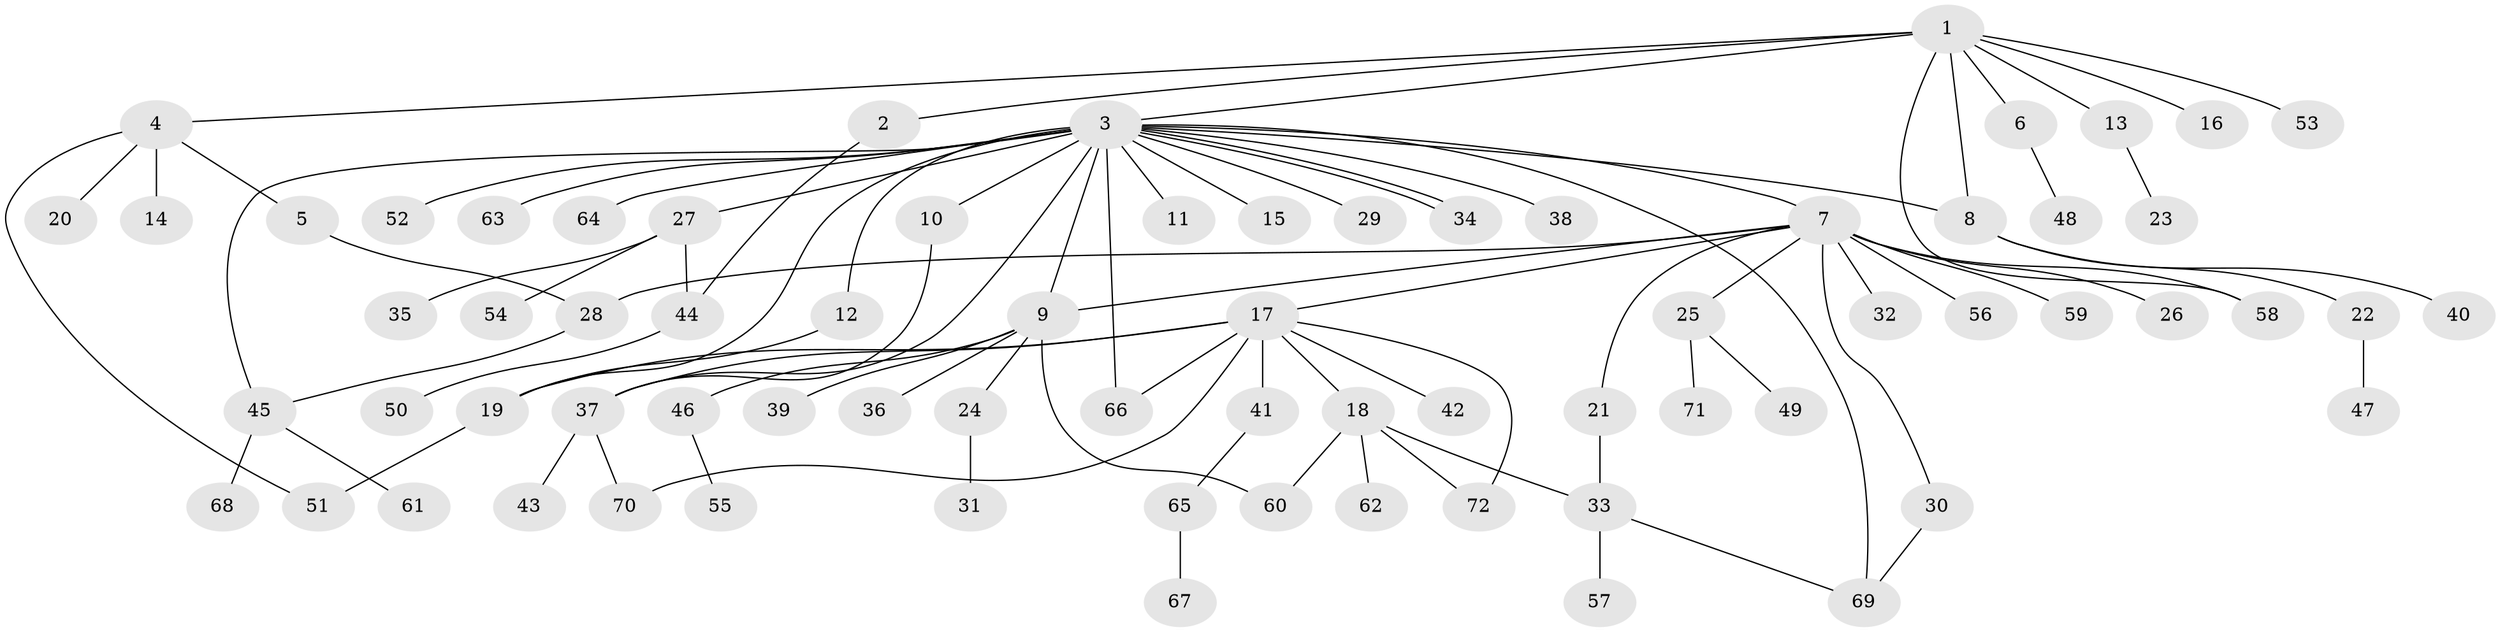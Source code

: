 // Generated by graph-tools (version 1.1) at 2025/11/02/27/25 16:11:11]
// undirected, 72 vertices, 90 edges
graph export_dot {
graph [start="1"]
  node [color=gray90,style=filled];
  1;
  2;
  3;
  4;
  5;
  6;
  7;
  8;
  9;
  10;
  11;
  12;
  13;
  14;
  15;
  16;
  17;
  18;
  19;
  20;
  21;
  22;
  23;
  24;
  25;
  26;
  27;
  28;
  29;
  30;
  31;
  32;
  33;
  34;
  35;
  36;
  37;
  38;
  39;
  40;
  41;
  42;
  43;
  44;
  45;
  46;
  47;
  48;
  49;
  50;
  51;
  52;
  53;
  54;
  55;
  56;
  57;
  58;
  59;
  60;
  61;
  62;
  63;
  64;
  65;
  66;
  67;
  68;
  69;
  70;
  71;
  72;
  1 -- 2;
  1 -- 3;
  1 -- 4;
  1 -- 6;
  1 -- 8;
  1 -- 13;
  1 -- 16;
  1 -- 53;
  1 -- 58;
  2 -- 44;
  3 -- 7;
  3 -- 8;
  3 -- 9;
  3 -- 10;
  3 -- 11;
  3 -- 12;
  3 -- 15;
  3 -- 19;
  3 -- 27;
  3 -- 29;
  3 -- 34;
  3 -- 34;
  3 -- 37;
  3 -- 38;
  3 -- 45;
  3 -- 52;
  3 -- 63;
  3 -- 64;
  3 -- 66;
  3 -- 69;
  4 -- 5;
  4 -- 14;
  4 -- 20;
  4 -- 51;
  5 -- 28;
  6 -- 48;
  7 -- 9;
  7 -- 17;
  7 -- 21;
  7 -- 25;
  7 -- 26;
  7 -- 28;
  7 -- 30;
  7 -- 32;
  7 -- 56;
  7 -- 58;
  7 -- 59;
  8 -- 22;
  8 -- 40;
  9 -- 24;
  9 -- 36;
  9 -- 39;
  9 -- 46;
  9 -- 60;
  10 -- 37;
  12 -- 19;
  13 -- 23;
  17 -- 18;
  17 -- 19;
  17 -- 37;
  17 -- 41;
  17 -- 42;
  17 -- 66;
  17 -- 70;
  17 -- 72;
  18 -- 33;
  18 -- 60;
  18 -- 62;
  18 -- 72;
  19 -- 51;
  21 -- 33;
  22 -- 47;
  24 -- 31;
  25 -- 49;
  25 -- 71;
  27 -- 35;
  27 -- 44;
  27 -- 54;
  28 -- 45;
  30 -- 69;
  33 -- 57;
  33 -- 69;
  37 -- 43;
  37 -- 70;
  41 -- 65;
  44 -- 50;
  45 -- 61;
  45 -- 68;
  46 -- 55;
  65 -- 67;
}
